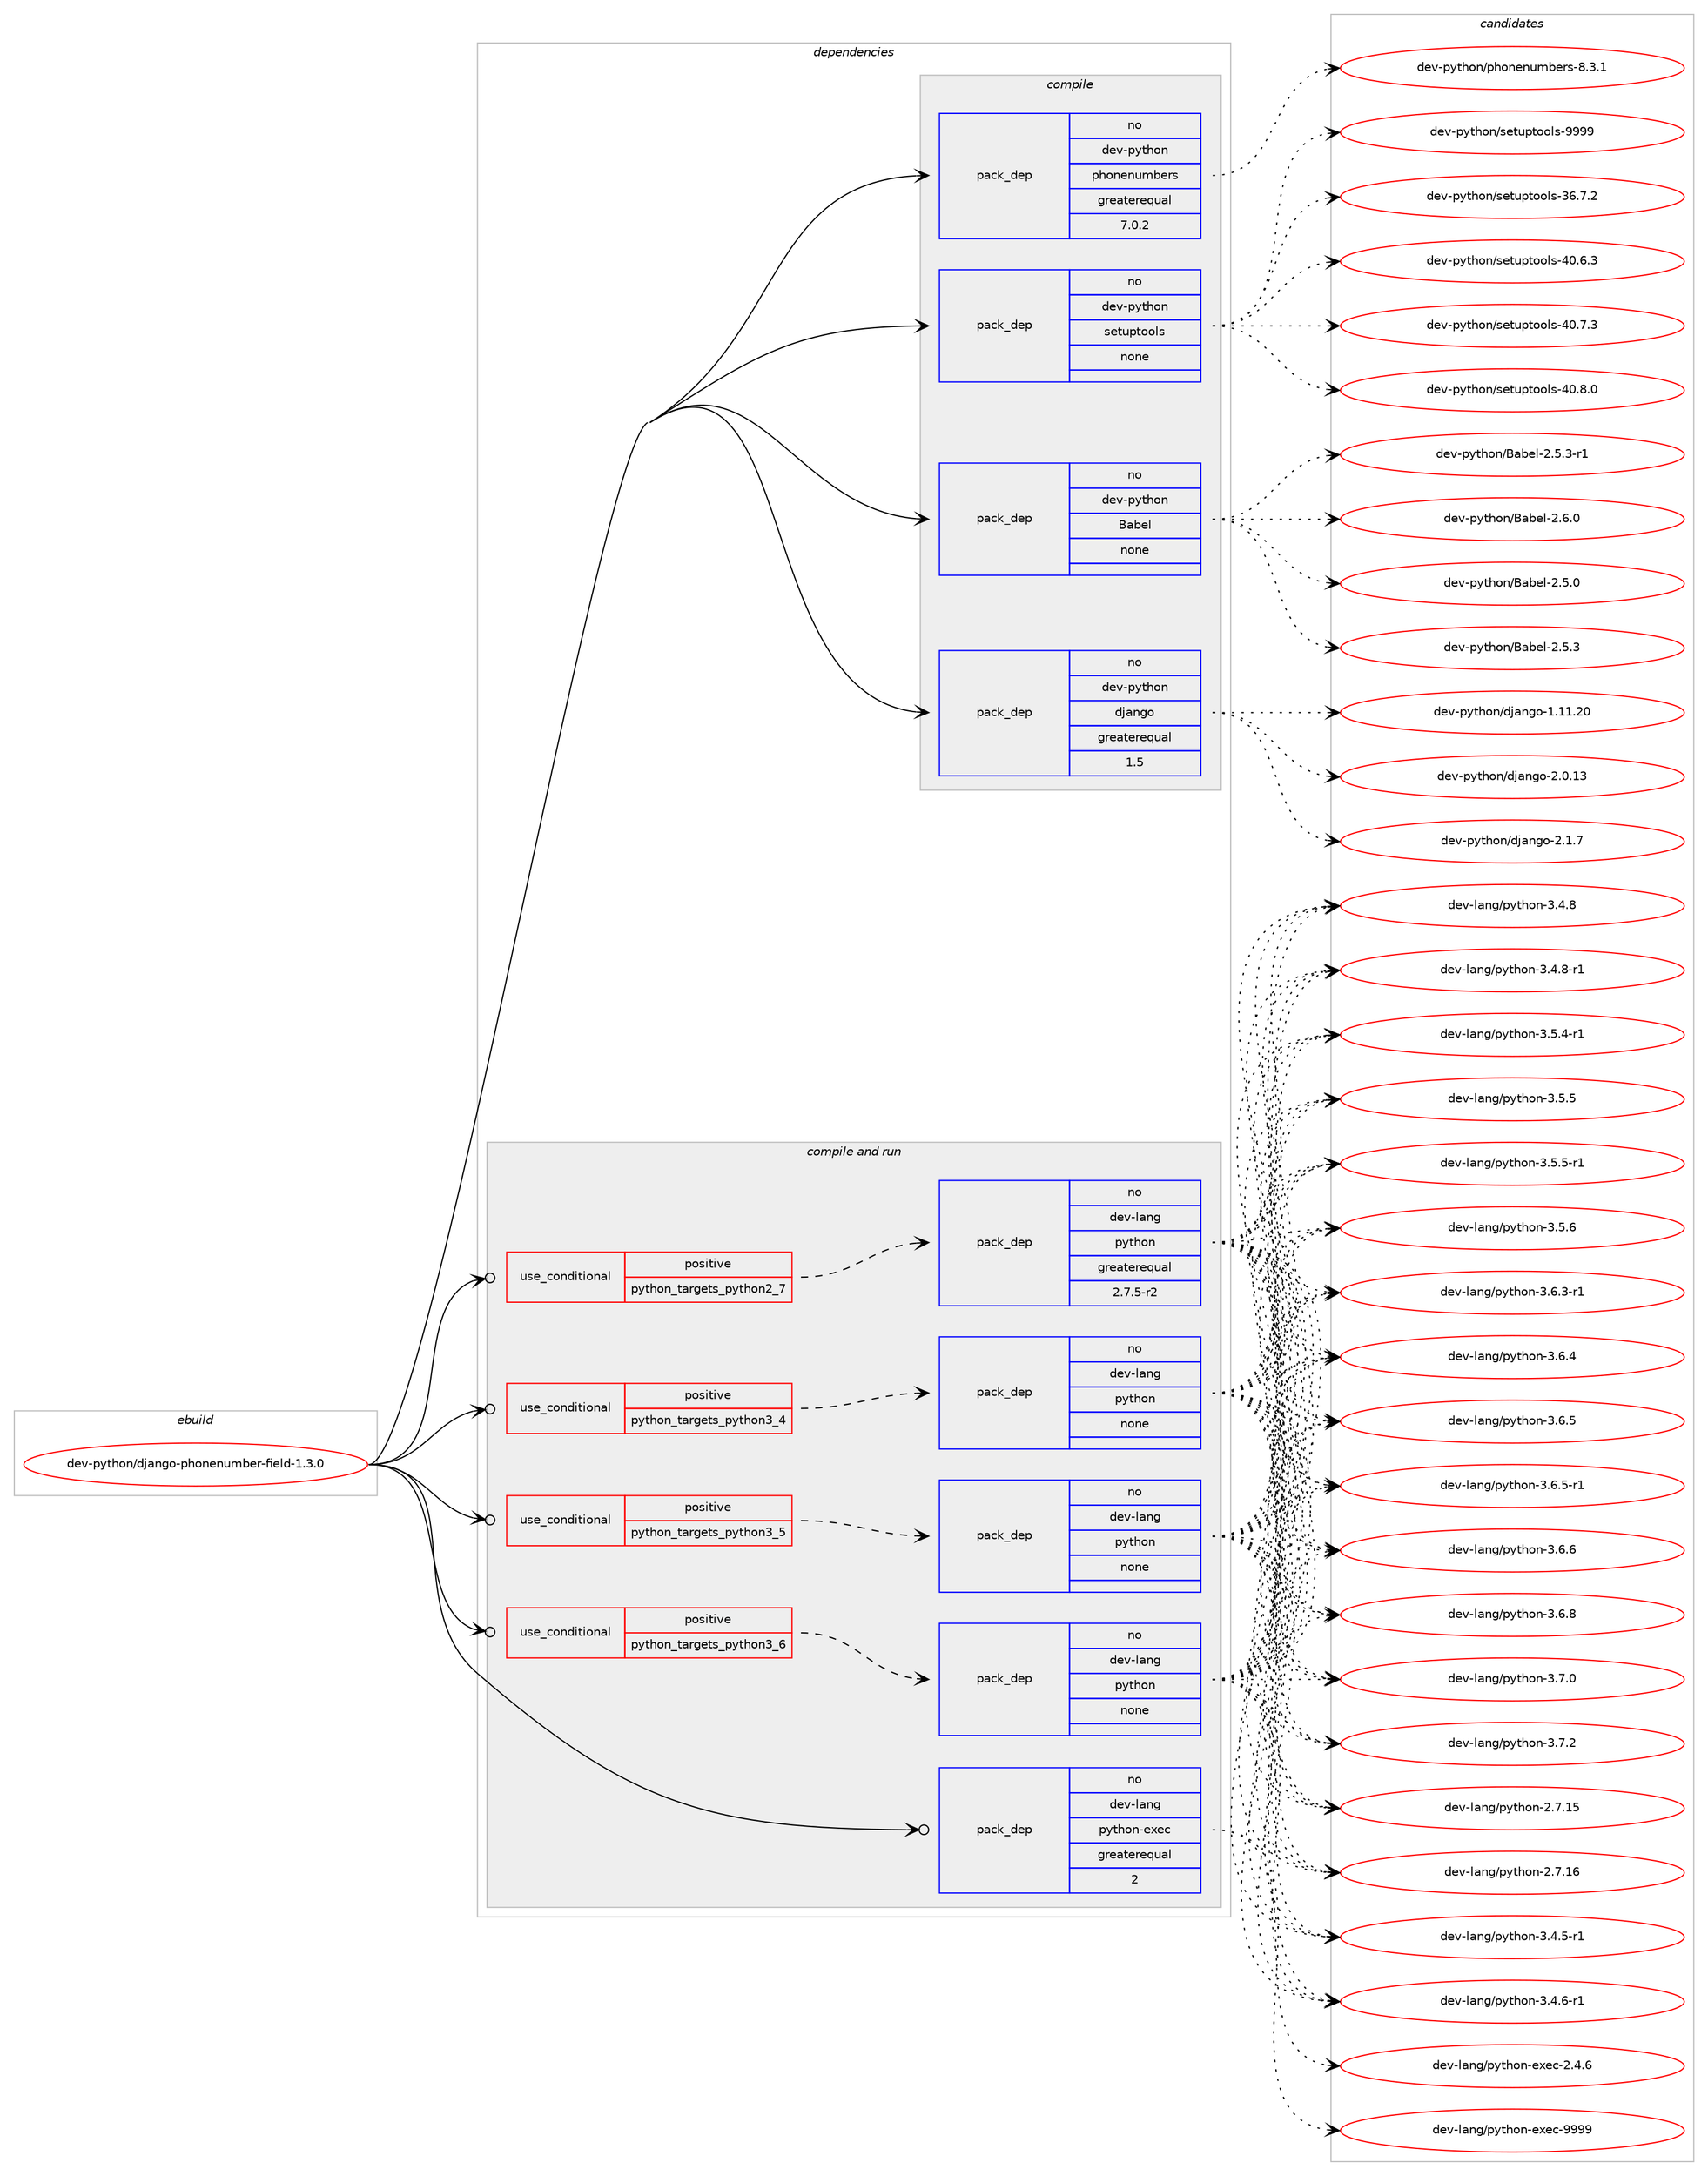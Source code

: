 digraph prolog {

# *************
# Graph options
# *************

newrank=true;
concentrate=true;
compound=true;
graph [rankdir=LR,fontname=Helvetica,fontsize=10,ranksep=1.5];#, ranksep=2.5, nodesep=0.2];
edge  [arrowhead=vee];
node  [fontname=Helvetica,fontsize=10];

# **********
# The ebuild
# **********

subgraph cluster_leftcol {
color=gray;
rank=same;
label=<<i>ebuild</i>>;
id [label="dev-python/django-phonenumber-field-1.3.0", color=red, width=4, href="../dev-python/django-phonenumber-field-1.3.0.svg"];
}

# ****************
# The dependencies
# ****************

subgraph cluster_midcol {
color=gray;
label=<<i>dependencies</i>>;
subgraph cluster_compile {
fillcolor="#eeeeee";
style=filled;
label=<<i>compile</i>>;
subgraph pack1009710 {
dependency1406366 [label=<<TABLE BORDER="0" CELLBORDER="1" CELLSPACING="0" CELLPADDING="4" WIDTH="220"><TR><TD ROWSPAN="6" CELLPADDING="30">pack_dep</TD></TR><TR><TD WIDTH="110">no</TD></TR><TR><TD>dev-python</TD></TR><TR><TD>Babel</TD></TR><TR><TD>none</TD></TR><TR><TD></TD></TR></TABLE>>, shape=none, color=blue];
}
id:e -> dependency1406366:w [weight=20,style="solid",arrowhead="vee"];
subgraph pack1009711 {
dependency1406367 [label=<<TABLE BORDER="0" CELLBORDER="1" CELLSPACING="0" CELLPADDING="4" WIDTH="220"><TR><TD ROWSPAN="6" CELLPADDING="30">pack_dep</TD></TR><TR><TD WIDTH="110">no</TD></TR><TR><TD>dev-python</TD></TR><TR><TD>django</TD></TR><TR><TD>greaterequal</TD></TR><TR><TD>1.5</TD></TR></TABLE>>, shape=none, color=blue];
}
id:e -> dependency1406367:w [weight=20,style="solid",arrowhead="vee"];
subgraph pack1009712 {
dependency1406368 [label=<<TABLE BORDER="0" CELLBORDER="1" CELLSPACING="0" CELLPADDING="4" WIDTH="220"><TR><TD ROWSPAN="6" CELLPADDING="30">pack_dep</TD></TR><TR><TD WIDTH="110">no</TD></TR><TR><TD>dev-python</TD></TR><TR><TD>phonenumbers</TD></TR><TR><TD>greaterequal</TD></TR><TR><TD>7.0.2</TD></TR></TABLE>>, shape=none, color=blue];
}
id:e -> dependency1406368:w [weight=20,style="solid",arrowhead="vee"];
subgraph pack1009713 {
dependency1406369 [label=<<TABLE BORDER="0" CELLBORDER="1" CELLSPACING="0" CELLPADDING="4" WIDTH="220"><TR><TD ROWSPAN="6" CELLPADDING="30">pack_dep</TD></TR><TR><TD WIDTH="110">no</TD></TR><TR><TD>dev-python</TD></TR><TR><TD>setuptools</TD></TR><TR><TD>none</TD></TR><TR><TD></TD></TR></TABLE>>, shape=none, color=blue];
}
id:e -> dependency1406369:w [weight=20,style="solid",arrowhead="vee"];
}
subgraph cluster_compileandrun {
fillcolor="#eeeeee";
style=filled;
label=<<i>compile and run</i>>;
subgraph cond373400 {
dependency1406370 [label=<<TABLE BORDER="0" CELLBORDER="1" CELLSPACING="0" CELLPADDING="4"><TR><TD ROWSPAN="3" CELLPADDING="10">use_conditional</TD></TR><TR><TD>positive</TD></TR><TR><TD>python_targets_python2_7</TD></TR></TABLE>>, shape=none, color=red];
subgraph pack1009714 {
dependency1406371 [label=<<TABLE BORDER="0" CELLBORDER="1" CELLSPACING="0" CELLPADDING="4" WIDTH="220"><TR><TD ROWSPAN="6" CELLPADDING="30">pack_dep</TD></TR><TR><TD WIDTH="110">no</TD></TR><TR><TD>dev-lang</TD></TR><TR><TD>python</TD></TR><TR><TD>greaterequal</TD></TR><TR><TD>2.7.5-r2</TD></TR></TABLE>>, shape=none, color=blue];
}
dependency1406370:e -> dependency1406371:w [weight=20,style="dashed",arrowhead="vee"];
}
id:e -> dependency1406370:w [weight=20,style="solid",arrowhead="odotvee"];
subgraph cond373401 {
dependency1406372 [label=<<TABLE BORDER="0" CELLBORDER="1" CELLSPACING="0" CELLPADDING="4"><TR><TD ROWSPAN="3" CELLPADDING="10">use_conditional</TD></TR><TR><TD>positive</TD></TR><TR><TD>python_targets_python3_4</TD></TR></TABLE>>, shape=none, color=red];
subgraph pack1009715 {
dependency1406373 [label=<<TABLE BORDER="0" CELLBORDER="1" CELLSPACING="0" CELLPADDING="4" WIDTH="220"><TR><TD ROWSPAN="6" CELLPADDING="30">pack_dep</TD></TR><TR><TD WIDTH="110">no</TD></TR><TR><TD>dev-lang</TD></TR><TR><TD>python</TD></TR><TR><TD>none</TD></TR><TR><TD></TD></TR></TABLE>>, shape=none, color=blue];
}
dependency1406372:e -> dependency1406373:w [weight=20,style="dashed",arrowhead="vee"];
}
id:e -> dependency1406372:w [weight=20,style="solid",arrowhead="odotvee"];
subgraph cond373402 {
dependency1406374 [label=<<TABLE BORDER="0" CELLBORDER="1" CELLSPACING="0" CELLPADDING="4"><TR><TD ROWSPAN="3" CELLPADDING="10">use_conditional</TD></TR><TR><TD>positive</TD></TR><TR><TD>python_targets_python3_5</TD></TR></TABLE>>, shape=none, color=red];
subgraph pack1009716 {
dependency1406375 [label=<<TABLE BORDER="0" CELLBORDER="1" CELLSPACING="0" CELLPADDING="4" WIDTH="220"><TR><TD ROWSPAN="6" CELLPADDING="30">pack_dep</TD></TR><TR><TD WIDTH="110">no</TD></TR><TR><TD>dev-lang</TD></TR><TR><TD>python</TD></TR><TR><TD>none</TD></TR><TR><TD></TD></TR></TABLE>>, shape=none, color=blue];
}
dependency1406374:e -> dependency1406375:w [weight=20,style="dashed",arrowhead="vee"];
}
id:e -> dependency1406374:w [weight=20,style="solid",arrowhead="odotvee"];
subgraph cond373403 {
dependency1406376 [label=<<TABLE BORDER="0" CELLBORDER="1" CELLSPACING="0" CELLPADDING="4"><TR><TD ROWSPAN="3" CELLPADDING="10">use_conditional</TD></TR><TR><TD>positive</TD></TR><TR><TD>python_targets_python3_6</TD></TR></TABLE>>, shape=none, color=red];
subgraph pack1009717 {
dependency1406377 [label=<<TABLE BORDER="0" CELLBORDER="1" CELLSPACING="0" CELLPADDING="4" WIDTH="220"><TR><TD ROWSPAN="6" CELLPADDING="30">pack_dep</TD></TR><TR><TD WIDTH="110">no</TD></TR><TR><TD>dev-lang</TD></TR><TR><TD>python</TD></TR><TR><TD>none</TD></TR><TR><TD></TD></TR></TABLE>>, shape=none, color=blue];
}
dependency1406376:e -> dependency1406377:w [weight=20,style="dashed",arrowhead="vee"];
}
id:e -> dependency1406376:w [weight=20,style="solid",arrowhead="odotvee"];
subgraph pack1009718 {
dependency1406378 [label=<<TABLE BORDER="0" CELLBORDER="1" CELLSPACING="0" CELLPADDING="4" WIDTH="220"><TR><TD ROWSPAN="6" CELLPADDING="30">pack_dep</TD></TR><TR><TD WIDTH="110">no</TD></TR><TR><TD>dev-lang</TD></TR><TR><TD>python-exec</TD></TR><TR><TD>greaterequal</TD></TR><TR><TD>2</TD></TR></TABLE>>, shape=none, color=blue];
}
id:e -> dependency1406378:w [weight=20,style="solid",arrowhead="odotvee"];
}
subgraph cluster_run {
fillcolor="#eeeeee";
style=filled;
label=<<i>run</i>>;
}
}

# **************
# The candidates
# **************

subgraph cluster_choices {
rank=same;
color=gray;
label=<<i>candidates</i>>;

subgraph choice1009710 {
color=black;
nodesep=1;
choice1001011184511212111610411111047669798101108455046534648 [label="dev-python/Babel-2.5.0", color=red, width=4,href="../dev-python/Babel-2.5.0.svg"];
choice1001011184511212111610411111047669798101108455046534651 [label="dev-python/Babel-2.5.3", color=red, width=4,href="../dev-python/Babel-2.5.3.svg"];
choice10010111845112121116104111110476697981011084550465346514511449 [label="dev-python/Babel-2.5.3-r1", color=red, width=4,href="../dev-python/Babel-2.5.3-r1.svg"];
choice1001011184511212111610411111047669798101108455046544648 [label="dev-python/Babel-2.6.0", color=red, width=4,href="../dev-python/Babel-2.6.0.svg"];
dependency1406366:e -> choice1001011184511212111610411111047669798101108455046534648:w [style=dotted,weight="100"];
dependency1406366:e -> choice1001011184511212111610411111047669798101108455046534651:w [style=dotted,weight="100"];
dependency1406366:e -> choice10010111845112121116104111110476697981011084550465346514511449:w [style=dotted,weight="100"];
dependency1406366:e -> choice1001011184511212111610411111047669798101108455046544648:w [style=dotted,weight="100"];
}
subgraph choice1009711 {
color=black;
nodesep=1;
choice1001011184511212111610411111047100106971101031114549464949465048 [label="dev-python/django-1.11.20", color=red, width=4,href="../dev-python/django-1.11.20.svg"];
choice10010111845112121116104111110471001069711010311145504648464951 [label="dev-python/django-2.0.13", color=red, width=4,href="../dev-python/django-2.0.13.svg"];
choice100101118451121211161041111104710010697110103111455046494655 [label="dev-python/django-2.1.7", color=red, width=4,href="../dev-python/django-2.1.7.svg"];
dependency1406367:e -> choice1001011184511212111610411111047100106971101031114549464949465048:w [style=dotted,weight="100"];
dependency1406367:e -> choice10010111845112121116104111110471001069711010311145504648464951:w [style=dotted,weight="100"];
dependency1406367:e -> choice100101118451121211161041111104710010697110103111455046494655:w [style=dotted,weight="100"];
}
subgraph choice1009712 {
color=black;
nodesep=1;
choice100101118451121211161041111104711210411111010111011710998101114115455646514649 [label="dev-python/phonenumbers-8.3.1", color=red, width=4,href="../dev-python/phonenumbers-8.3.1.svg"];
dependency1406368:e -> choice100101118451121211161041111104711210411111010111011710998101114115455646514649:w [style=dotted,weight="100"];
}
subgraph choice1009713 {
color=black;
nodesep=1;
choice100101118451121211161041111104711510111611711211611111110811545515446554650 [label="dev-python/setuptools-36.7.2", color=red, width=4,href="../dev-python/setuptools-36.7.2.svg"];
choice100101118451121211161041111104711510111611711211611111110811545524846544651 [label="dev-python/setuptools-40.6.3", color=red, width=4,href="../dev-python/setuptools-40.6.3.svg"];
choice100101118451121211161041111104711510111611711211611111110811545524846554651 [label="dev-python/setuptools-40.7.3", color=red, width=4,href="../dev-python/setuptools-40.7.3.svg"];
choice100101118451121211161041111104711510111611711211611111110811545524846564648 [label="dev-python/setuptools-40.8.0", color=red, width=4,href="../dev-python/setuptools-40.8.0.svg"];
choice10010111845112121116104111110471151011161171121161111111081154557575757 [label="dev-python/setuptools-9999", color=red, width=4,href="../dev-python/setuptools-9999.svg"];
dependency1406369:e -> choice100101118451121211161041111104711510111611711211611111110811545515446554650:w [style=dotted,weight="100"];
dependency1406369:e -> choice100101118451121211161041111104711510111611711211611111110811545524846544651:w [style=dotted,weight="100"];
dependency1406369:e -> choice100101118451121211161041111104711510111611711211611111110811545524846554651:w [style=dotted,weight="100"];
dependency1406369:e -> choice100101118451121211161041111104711510111611711211611111110811545524846564648:w [style=dotted,weight="100"];
dependency1406369:e -> choice10010111845112121116104111110471151011161171121161111111081154557575757:w [style=dotted,weight="100"];
}
subgraph choice1009714 {
color=black;
nodesep=1;
choice10010111845108971101034711212111610411111045504655464953 [label="dev-lang/python-2.7.15", color=red, width=4,href="../dev-lang/python-2.7.15.svg"];
choice10010111845108971101034711212111610411111045504655464954 [label="dev-lang/python-2.7.16", color=red, width=4,href="../dev-lang/python-2.7.16.svg"];
choice1001011184510897110103471121211161041111104551465246534511449 [label="dev-lang/python-3.4.5-r1", color=red, width=4,href="../dev-lang/python-3.4.5-r1.svg"];
choice1001011184510897110103471121211161041111104551465246544511449 [label="dev-lang/python-3.4.6-r1", color=red, width=4,href="../dev-lang/python-3.4.6-r1.svg"];
choice100101118451089711010347112121116104111110455146524656 [label="dev-lang/python-3.4.8", color=red, width=4,href="../dev-lang/python-3.4.8.svg"];
choice1001011184510897110103471121211161041111104551465246564511449 [label="dev-lang/python-3.4.8-r1", color=red, width=4,href="../dev-lang/python-3.4.8-r1.svg"];
choice1001011184510897110103471121211161041111104551465346524511449 [label="dev-lang/python-3.5.4-r1", color=red, width=4,href="../dev-lang/python-3.5.4-r1.svg"];
choice100101118451089711010347112121116104111110455146534653 [label="dev-lang/python-3.5.5", color=red, width=4,href="../dev-lang/python-3.5.5.svg"];
choice1001011184510897110103471121211161041111104551465346534511449 [label="dev-lang/python-3.5.5-r1", color=red, width=4,href="../dev-lang/python-3.5.5-r1.svg"];
choice100101118451089711010347112121116104111110455146534654 [label="dev-lang/python-3.5.6", color=red, width=4,href="../dev-lang/python-3.5.6.svg"];
choice1001011184510897110103471121211161041111104551465446514511449 [label="dev-lang/python-3.6.3-r1", color=red, width=4,href="../dev-lang/python-3.6.3-r1.svg"];
choice100101118451089711010347112121116104111110455146544652 [label="dev-lang/python-3.6.4", color=red, width=4,href="../dev-lang/python-3.6.4.svg"];
choice100101118451089711010347112121116104111110455146544653 [label="dev-lang/python-3.6.5", color=red, width=4,href="../dev-lang/python-3.6.5.svg"];
choice1001011184510897110103471121211161041111104551465446534511449 [label="dev-lang/python-3.6.5-r1", color=red, width=4,href="../dev-lang/python-3.6.5-r1.svg"];
choice100101118451089711010347112121116104111110455146544654 [label="dev-lang/python-3.6.6", color=red, width=4,href="../dev-lang/python-3.6.6.svg"];
choice100101118451089711010347112121116104111110455146544656 [label="dev-lang/python-3.6.8", color=red, width=4,href="../dev-lang/python-3.6.8.svg"];
choice100101118451089711010347112121116104111110455146554648 [label="dev-lang/python-3.7.0", color=red, width=4,href="../dev-lang/python-3.7.0.svg"];
choice100101118451089711010347112121116104111110455146554650 [label="dev-lang/python-3.7.2", color=red, width=4,href="../dev-lang/python-3.7.2.svg"];
dependency1406371:e -> choice10010111845108971101034711212111610411111045504655464953:w [style=dotted,weight="100"];
dependency1406371:e -> choice10010111845108971101034711212111610411111045504655464954:w [style=dotted,weight="100"];
dependency1406371:e -> choice1001011184510897110103471121211161041111104551465246534511449:w [style=dotted,weight="100"];
dependency1406371:e -> choice1001011184510897110103471121211161041111104551465246544511449:w [style=dotted,weight="100"];
dependency1406371:e -> choice100101118451089711010347112121116104111110455146524656:w [style=dotted,weight="100"];
dependency1406371:e -> choice1001011184510897110103471121211161041111104551465246564511449:w [style=dotted,weight="100"];
dependency1406371:e -> choice1001011184510897110103471121211161041111104551465346524511449:w [style=dotted,weight="100"];
dependency1406371:e -> choice100101118451089711010347112121116104111110455146534653:w [style=dotted,weight="100"];
dependency1406371:e -> choice1001011184510897110103471121211161041111104551465346534511449:w [style=dotted,weight="100"];
dependency1406371:e -> choice100101118451089711010347112121116104111110455146534654:w [style=dotted,weight="100"];
dependency1406371:e -> choice1001011184510897110103471121211161041111104551465446514511449:w [style=dotted,weight="100"];
dependency1406371:e -> choice100101118451089711010347112121116104111110455146544652:w [style=dotted,weight="100"];
dependency1406371:e -> choice100101118451089711010347112121116104111110455146544653:w [style=dotted,weight="100"];
dependency1406371:e -> choice1001011184510897110103471121211161041111104551465446534511449:w [style=dotted,weight="100"];
dependency1406371:e -> choice100101118451089711010347112121116104111110455146544654:w [style=dotted,weight="100"];
dependency1406371:e -> choice100101118451089711010347112121116104111110455146544656:w [style=dotted,weight="100"];
dependency1406371:e -> choice100101118451089711010347112121116104111110455146554648:w [style=dotted,weight="100"];
dependency1406371:e -> choice100101118451089711010347112121116104111110455146554650:w [style=dotted,weight="100"];
}
subgraph choice1009715 {
color=black;
nodesep=1;
choice10010111845108971101034711212111610411111045504655464953 [label="dev-lang/python-2.7.15", color=red, width=4,href="../dev-lang/python-2.7.15.svg"];
choice10010111845108971101034711212111610411111045504655464954 [label="dev-lang/python-2.7.16", color=red, width=4,href="../dev-lang/python-2.7.16.svg"];
choice1001011184510897110103471121211161041111104551465246534511449 [label="dev-lang/python-3.4.5-r1", color=red, width=4,href="../dev-lang/python-3.4.5-r1.svg"];
choice1001011184510897110103471121211161041111104551465246544511449 [label="dev-lang/python-3.4.6-r1", color=red, width=4,href="../dev-lang/python-3.4.6-r1.svg"];
choice100101118451089711010347112121116104111110455146524656 [label="dev-lang/python-3.4.8", color=red, width=4,href="../dev-lang/python-3.4.8.svg"];
choice1001011184510897110103471121211161041111104551465246564511449 [label="dev-lang/python-3.4.8-r1", color=red, width=4,href="../dev-lang/python-3.4.8-r1.svg"];
choice1001011184510897110103471121211161041111104551465346524511449 [label="dev-lang/python-3.5.4-r1", color=red, width=4,href="../dev-lang/python-3.5.4-r1.svg"];
choice100101118451089711010347112121116104111110455146534653 [label="dev-lang/python-3.5.5", color=red, width=4,href="../dev-lang/python-3.5.5.svg"];
choice1001011184510897110103471121211161041111104551465346534511449 [label="dev-lang/python-3.5.5-r1", color=red, width=4,href="../dev-lang/python-3.5.5-r1.svg"];
choice100101118451089711010347112121116104111110455146534654 [label="dev-lang/python-3.5.6", color=red, width=4,href="../dev-lang/python-3.5.6.svg"];
choice1001011184510897110103471121211161041111104551465446514511449 [label="dev-lang/python-3.6.3-r1", color=red, width=4,href="../dev-lang/python-3.6.3-r1.svg"];
choice100101118451089711010347112121116104111110455146544652 [label="dev-lang/python-3.6.4", color=red, width=4,href="../dev-lang/python-3.6.4.svg"];
choice100101118451089711010347112121116104111110455146544653 [label="dev-lang/python-3.6.5", color=red, width=4,href="../dev-lang/python-3.6.5.svg"];
choice1001011184510897110103471121211161041111104551465446534511449 [label="dev-lang/python-3.6.5-r1", color=red, width=4,href="../dev-lang/python-3.6.5-r1.svg"];
choice100101118451089711010347112121116104111110455146544654 [label="dev-lang/python-3.6.6", color=red, width=4,href="../dev-lang/python-3.6.6.svg"];
choice100101118451089711010347112121116104111110455146544656 [label="dev-lang/python-3.6.8", color=red, width=4,href="../dev-lang/python-3.6.8.svg"];
choice100101118451089711010347112121116104111110455146554648 [label="dev-lang/python-3.7.0", color=red, width=4,href="../dev-lang/python-3.7.0.svg"];
choice100101118451089711010347112121116104111110455146554650 [label="dev-lang/python-3.7.2", color=red, width=4,href="../dev-lang/python-3.7.2.svg"];
dependency1406373:e -> choice10010111845108971101034711212111610411111045504655464953:w [style=dotted,weight="100"];
dependency1406373:e -> choice10010111845108971101034711212111610411111045504655464954:w [style=dotted,weight="100"];
dependency1406373:e -> choice1001011184510897110103471121211161041111104551465246534511449:w [style=dotted,weight="100"];
dependency1406373:e -> choice1001011184510897110103471121211161041111104551465246544511449:w [style=dotted,weight="100"];
dependency1406373:e -> choice100101118451089711010347112121116104111110455146524656:w [style=dotted,weight="100"];
dependency1406373:e -> choice1001011184510897110103471121211161041111104551465246564511449:w [style=dotted,weight="100"];
dependency1406373:e -> choice1001011184510897110103471121211161041111104551465346524511449:w [style=dotted,weight="100"];
dependency1406373:e -> choice100101118451089711010347112121116104111110455146534653:w [style=dotted,weight="100"];
dependency1406373:e -> choice1001011184510897110103471121211161041111104551465346534511449:w [style=dotted,weight="100"];
dependency1406373:e -> choice100101118451089711010347112121116104111110455146534654:w [style=dotted,weight="100"];
dependency1406373:e -> choice1001011184510897110103471121211161041111104551465446514511449:w [style=dotted,weight="100"];
dependency1406373:e -> choice100101118451089711010347112121116104111110455146544652:w [style=dotted,weight="100"];
dependency1406373:e -> choice100101118451089711010347112121116104111110455146544653:w [style=dotted,weight="100"];
dependency1406373:e -> choice1001011184510897110103471121211161041111104551465446534511449:w [style=dotted,weight="100"];
dependency1406373:e -> choice100101118451089711010347112121116104111110455146544654:w [style=dotted,weight="100"];
dependency1406373:e -> choice100101118451089711010347112121116104111110455146544656:w [style=dotted,weight="100"];
dependency1406373:e -> choice100101118451089711010347112121116104111110455146554648:w [style=dotted,weight="100"];
dependency1406373:e -> choice100101118451089711010347112121116104111110455146554650:w [style=dotted,weight="100"];
}
subgraph choice1009716 {
color=black;
nodesep=1;
choice10010111845108971101034711212111610411111045504655464953 [label="dev-lang/python-2.7.15", color=red, width=4,href="../dev-lang/python-2.7.15.svg"];
choice10010111845108971101034711212111610411111045504655464954 [label="dev-lang/python-2.7.16", color=red, width=4,href="../dev-lang/python-2.7.16.svg"];
choice1001011184510897110103471121211161041111104551465246534511449 [label="dev-lang/python-3.4.5-r1", color=red, width=4,href="../dev-lang/python-3.4.5-r1.svg"];
choice1001011184510897110103471121211161041111104551465246544511449 [label="dev-lang/python-3.4.6-r1", color=red, width=4,href="../dev-lang/python-3.4.6-r1.svg"];
choice100101118451089711010347112121116104111110455146524656 [label="dev-lang/python-3.4.8", color=red, width=4,href="../dev-lang/python-3.4.8.svg"];
choice1001011184510897110103471121211161041111104551465246564511449 [label="dev-lang/python-3.4.8-r1", color=red, width=4,href="../dev-lang/python-3.4.8-r1.svg"];
choice1001011184510897110103471121211161041111104551465346524511449 [label="dev-lang/python-3.5.4-r1", color=red, width=4,href="../dev-lang/python-3.5.4-r1.svg"];
choice100101118451089711010347112121116104111110455146534653 [label="dev-lang/python-3.5.5", color=red, width=4,href="../dev-lang/python-3.5.5.svg"];
choice1001011184510897110103471121211161041111104551465346534511449 [label="dev-lang/python-3.5.5-r1", color=red, width=4,href="../dev-lang/python-3.5.5-r1.svg"];
choice100101118451089711010347112121116104111110455146534654 [label="dev-lang/python-3.5.6", color=red, width=4,href="../dev-lang/python-3.5.6.svg"];
choice1001011184510897110103471121211161041111104551465446514511449 [label="dev-lang/python-3.6.3-r1", color=red, width=4,href="../dev-lang/python-3.6.3-r1.svg"];
choice100101118451089711010347112121116104111110455146544652 [label="dev-lang/python-3.6.4", color=red, width=4,href="../dev-lang/python-3.6.4.svg"];
choice100101118451089711010347112121116104111110455146544653 [label="dev-lang/python-3.6.5", color=red, width=4,href="../dev-lang/python-3.6.5.svg"];
choice1001011184510897110103471121211161041111104551465446534511449 [label="dev-lang/python-3.6.5-r1", color=red, width=4,href="../dev-lang/python-3.6.5-r1.svg"];
choice100101118451089711010347112121116104111110455146544654 [label="dev-lang/python-3.6.6", color=red, width=4,href="../dev-lang/python-3.6.6.svg"];
choice100101118451089711010347112121116104111110455146544656 [label="dev-lang/python-3.6.8", color=red, width=4,href="../dev-lang/python-3.6.8.svg"];
choice100101118451089711010347112121116104111110455146554648 [label="dev-lang/python-3.7.0", color=red, width=4,href="../dev-lang/python-3.7.0.svg"];
choice100101118451089711010347112121116104111110455146554650 [label="dev-lang/python-3.7.2", color=red, width=4,href="../dev-lang/python-3.7.2.svg"];
dependency1406375:e -> choice10010111845108971101034711212111610411111045504655464953:w [style=dotted,weight="100"];
dependency1406375:e -> choice10010111845108971101034711212111610411111045504655464954:w [style=dotted,weight="100"];
dependency1406375:e -> choice1001011184510897110103471121211161041111104551465246534511449:w [style=dotted,weight="100"];
dependency1406375:e -> choice1001011184510897110103471121211161041111104551465246544511449:w [style=dotted,weight="100"];
dependency1406375:e -> choice100101118451089711010347112121116104111110455146524656:w [style=dotted,weight="100"];
dependency1406375:e -> choice1001011184510897110103471121211161041111104551465246564511449:w [style=dotted,weight="100"];
dependency1406375:e -> choice1001011184510897110103471121211161041111104551465346524511449:w [style=dotted,weight="100"];
dependency1406375:e -> choice100101118451089711010347112121116104111110455146534653:w [style=dotted,weight="100"];
dependency1406375:e -> choice1001011184510897110103471121211161041111104551465346534511449:w [style=dotted,weight="100"];
dependency1406375:e -> choice100101118451089711010347112121116104111110455146534654:w [style=dotted,weight="100"];
dependency1406375:e -> choice1001011184510897110103471121211161041111104551465446514511449:w [style=dotted,weight="100"];
dependency1406375:e -> choice100101118451089711010347112121116104111110455146544652:w [style=dotted,weight="100"];
dependency1406375:e -> choice100101118451089711010347112121116104111110455146544653:w [style=dotted,weight="100"];
dependency1406375:e -> choice1001011184510897110103471121211161041111104551465446534511449:w [style=dotted,weight="100"];
dependency1406375:e -> choice100101118451089711010347112121116104111110455146544654:w [style=dotted,weight="100"];
dependency1406375:e -> choice100101118451089711010347112121116104111110455146544656:w [style=dotted,weight="100"];
dependency1406375:e -> choice100101118451089711010347112121116104111110455146554648:w [style=dotted,weight="100"];
dependency1406375:e -> choice100101118451089711010347112121116104111110455146554650:w [style=dotted,weight="100"];
}
subgraph choice1009717 {
color=black;
nodesep=1;
choice10010111845108971101034711212111610411111045504655464953 [label="dev-lang/python-2.7.15", color=red, width=4,href="../dev-lang/python-2.7.15.svg"];
choice10010111845108971101034711212111610411111045504655464954 [label="dev-lang/python-2.7.16", color=red, width=4,href="../dev-lang/python-2.7.16.svg"];
choice1001011184510897110103471121211161041111104551465246534511449 [label="dev-lang/python-3.4.5-r1", color=red, width=4,href="../dev-lang/python-3.4.5-r1.svg"];
choice1001011184510897110103471121211161041111104551465246544511449 [label="dev-lang/python-3.4.6-r1", color=red, width=4,href="../dev-lang/python-3.4.6-r1.svg"];
choice100101118451089711010347112121116104111110455146524656 [label="dev-lang/python-3.4.8", color=red, width=4,href="../dev-lang/python-3.4.8.svg"];
choice1001011184510897110103471121211161041111104551465246564511449 [label="dev-lang/python-3.4.8-r1", color=red, width=4,href="../dev-lang/python-3.4.8-r1.svg"];
choice1001011184510897110103471121211161041111104551465346524511449 [label="dev-lang/python-3.5.4-r1", color=red, width=4,href="../dev-lang/python-3.5.4-r1.svg"];
choice100101118451089711010347112121116104111110455146534653 [label="dev-lang/python-3.5.5", color=red, width=4,href="../dev-lang/python-3.5.5.svg"];
choice1001011184510897110103471121211161041111104551465346534511449 [label="dev-lang/python-3.5.5-r1", color=red, width=4,href="../dev-lang/python-3.5.5-r1.svg"];
choice100101118451089711010347112121116104111110455146534654 [label="dev-lang/python-3.5.6", color=red, width=4,href="../dev-lang/python-3.5.6.svg"];
choice1001011184510897110103471121211161041111104551465446514511449 [label="dev-lang/python-3.6.3-r1", color=red, width=4,href="../dev-lang/python-3.6.3-r1.svg"];
choice100101118451089711010347112121116104111110455146544652 [label="dev-lang/python-3.6.4", color=red, width=4,href="../dev-lang/python-3.6.4.svg"];
choice100101118451089711010347112121116104111110455146544653 [label="dev-lang/python-3.6.5", color=red, width=4,href="../dev-lang/python-3.6.5.svg"];
choice1001011184510897110103471121211161041111104551465446534511449 [label="dev-lang/python-3.6.5-r1", color=red, width=4,href="../dev-lang/python-3.6.5-r1.svg"];
choice100101118451089711010347112121116104111110455146544654 [label="dev-lang/python-3.6.6", color=red, width=4,href="../dev-lang/python-3.6.6.svg"];
choice100101118451089711010347112121116104111110455146544656 [label="dev-lang/python-3.6.8", color=red, width=4,href="../dev-lang/python-3.6.8.svg"];
choice100101118451089711010347112121116104111110455146554648 [label="dev-lang/python-3.7.0", color=red, width=4,href="../dev-lang/python-3.7.0.svg"];
choice100101118451089711010347112121116104111110455146554650 [label="dev-lang/python-3.7.2", color=red, width=4,href="../dev-lang/python-3.7.2.svg"];
dependency1406377:e -> choice10010111845108971101034711212111610411111045504655464953:w [style=dotted,weight="100"];
dependency1406377:e -> choice10010111845108971101034711212111610411111045504655464954:w [style=dotted,weight="100"];
dependency1406377:e -> choice1001011184510897110103471121211161041111104551465246534511449:w [style=dotted,weight="100"];
dependency1406377:e -> choice1001011184510897110103471121211161041111104551465246544511449:w [style=dotted,weight="100"];
dependency1406377:e -> choice100101118451089711010347112121116104111110455146524656:w [style=dotted,weight="100"];
dependency1406377:e -> choice1001011184510897110103471121211161041111104551465246564511449:w [style=dotted,weight="100"];
dependency1406377:e -> choice1001011184510897110103471121211161041111104551465346524511449:w [style=dotted,weight="100"];
dependency1406377:e -> choice100101118451089711010347112121116104111110455146534653:w [style=dotted,weight="100"];
dependency1406377:e -> choice1001011184510897110103471121211161041111104551465346534511449:w [style=dotted,weight="100"];
dependency1406377:e -> choice100101118451089711010347112121116104111110455146534654:w [style=dotted,weight="100"];
dependency1406377:e -> choice1001011184510897110103471121211161041111104551465446514511449:w [style=dotted,weight="100"];
dependency1406377:e -> choice100101118451089711010347112121116104111110455146544652:w [style=dotted,weight="100"];
dependency1406377:e -> choice100101118451089711010347112121116104111110455146544653:w [style=dotted,weight="100"];
dependency1406377:e -> choice1001011184510897110103471121211161041111104551465446534511449:w [style=dotted,weight="100"];
dependency1406377:e -> choice100101118451089711010347112121116104111110455146544654:w [style=dotted,weight="100"];
dependency1406377:e -> choice100101118451089711010347112121116104111110455146544656:w [style=dotted,weight="100"];
dependency1406377:e -> choice100101118451089711010347112121116104111110455146554648:w [style=dotted,weight="100"];
dependency1406377:e -> choice100101118451089711010347112121116104111110455146554650:w [style=dotted,weight="100"];
}
subgraph choice1009718 {
color=black;
nodesep=1;
choice1001011184510897110103471121211161041111104510112010199455046524654 [label="dev-lang/python-exec-2.4.6", color=red, width=4,href="../dev-lang/python-exec-2.4.6.svg"];
choice10010111845108971101034711212111610411111045101120101994557575757 [label="dev-lang/python-exec-9999", color=red, width=4,href="../dev-lang/python-exec-9999.svg"];
dependency1406378:e -> choice1001011184510897110103471121211161041111104510112010199455046524654:w [style=dotted,weight="100"];
dependency1406378:e -> choice10010111845108971101034711212111610411111045101120101994557575757:w [style=dotted,weight="100"];
}
}

}
